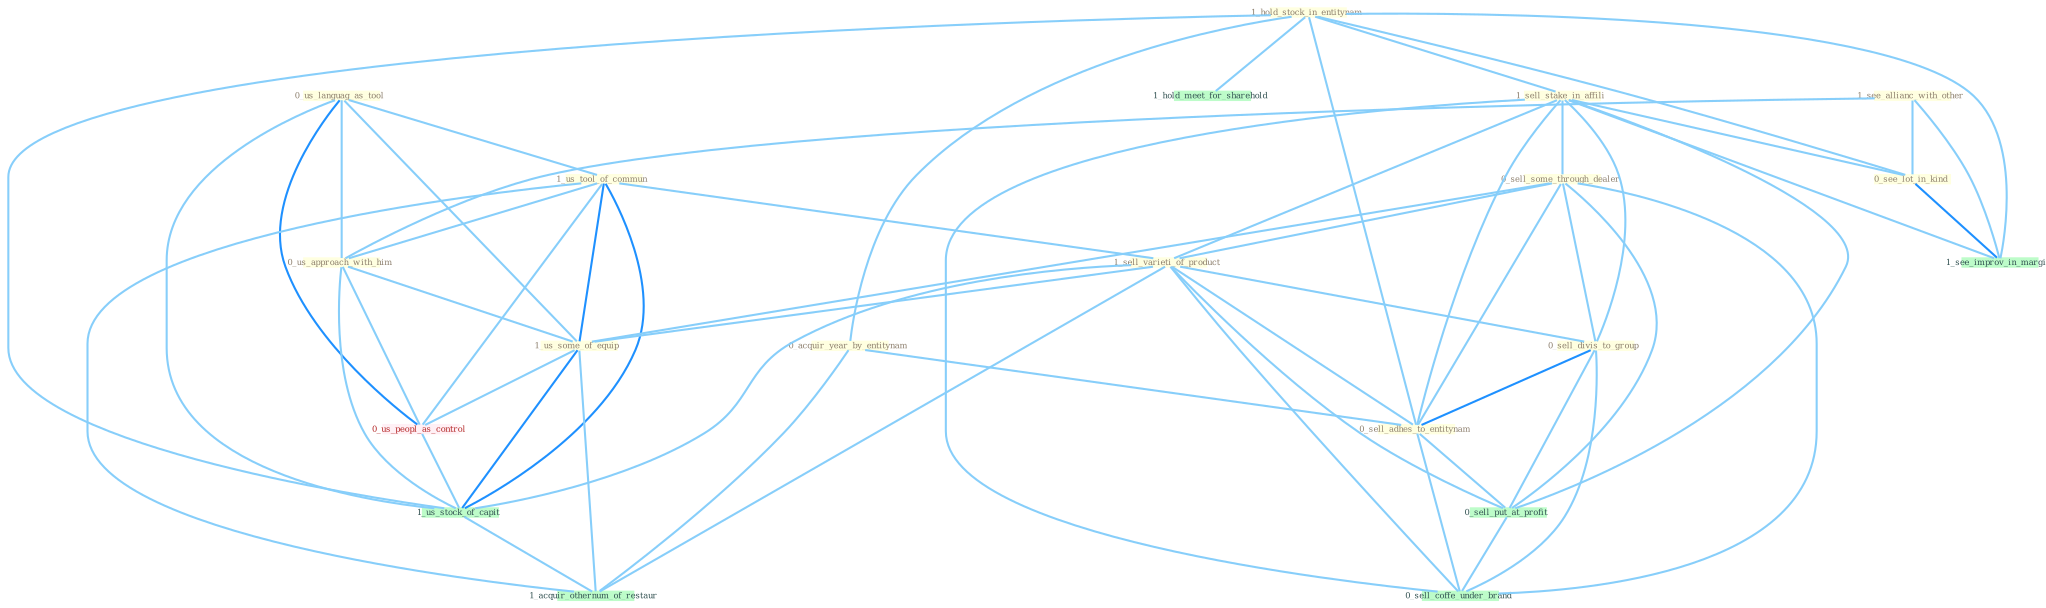 Graph G{ 
    node
    [shape=polygon,style=filled,width=.5,height=.06,color="#BDFCC9",fixedsize=true,fontsize=4,
    fontcolor="#2f4f4f"];
    {node
    [color="#ffffe0", fontcolor="#8b7d6b"] "0_us_languag_as_tool " "1_us_tool_of_commun " "1_hold_stock_in_entitynam " "1_sell_stake_in_affili " "0_sell_some_through_dealer " "1_sell_varieti_of_product " "0_sell_divis_to_group " "0_acquir_year_by_entitynam " "0_sell_adhes_to_entitynam " "1_see_allianc_with_other " "0_see_lot_in_kind " "0_us_approach_with_him " "1_us_some_of_equip "}
{node [color="#fff0f5", fontcolor="#b22222"] "0_us_peopl_as_control "}
edge [color="#B0E2FF"];

	"0_us_languag_as_tool " -- "1_us_tool_of_commun " [w="1", color="#87cefa" ];
	"0_us_languag_as_tool " -- "0_us_approach_with_him " [w="1", color="#87cefa" ];
	"0_us_languag_as_tool " -- "1_us_some_of_equip " [w="1", color="#87cefa" ];
	"0_us_languag_as_tool " -- "0_us_peopl_as_control " [w="2", color="#1e90ff" , len=0.8];
	"0_us_languag_as_tool " -- "1_us_stock_of_capit " [w="1", color="#87cefa" ];
	"1_us_tool_of_commun " -- "1_sell_varieti_of_product " [w="1", color="#87cefa" ];
	"1_us_tool_of_commun " -- "0_us_approach_with_him " [w="1", color="#87cefa" ];
	"1_us_tool_of_commun " -- "1_us_some_of_equip " [w="2", color="#1e90ff" , len=0.8];
	"1_us_tool_of_commun " -- "0_us_peopl_as_control " [w="1", color="#87cefa" ];
	"1_us_tool_of_commun " -- "1_us_stock_of_capit " [w="2", color="#1e90ff" , len=0.8];
	"1_us_tool_of_commun " -- "1_acquir_othernum_of_restaur " [w="1", color="#87cefa" ];
	"1_hold_stock_in_entitynam " -- "1_sell_stake_in_affili " [w="1", color="#87cefa" ];
	"1_hold_stock_in_entitynam " -- "0_acquir_year_by_entitynam " [w="1", color="#87cefa" ];
	"1_hold_stock_in_entitynam " -- "0_sell_adhes_to_entitynam " [w="1", color="#87cefa" ];
	"1_hold_stock_in_entitynam " -- "0_see_lot_in_kind " [w="1", color="#87cefa" ];
	"1_hold_stock_in_entitynam " -- "1_us_stock_of_capit " [w="1", color="#87cefa" ];
	"1_hold_stock_in_entitynam " -- "1_see_improv_in_margin " [w="1", color="#87cefa" ];
	"1_hold_stock_in_entitynam " -- "1_hold_meet_for_sharehold " [w="1", color="#87cefa" ];
	"1_sell_stake_in_affili " -- "0_sell_some_through_dealer " [w="1", color="#87cefa" ];
	"1_sell_stake_in_affili " -- "1_sell_varieti_of_product " [w="1", color="#87cefa" ];
	"1_sell_stake_in_affili " -- "0_sell_divis_to_group " [w="1", color="#87cefa" ];
	"1_sell_stake_in_affili " -- "0_sell_adhes_to_entitynam " [w="1", color="#87cefa" ];
	"1_sell_stake_in_affili " -- "0_see_lot_in_kind " [w="1", color="#87cefa" ];
	"1_sell_stake_in_affili " -- "0_sell_put_at_profit " [w="1", color="#87cefa" ];
	"1_sell_stake_in_affili " -- "1_see_improv_in_margin " [w="1", color="#87cefa" ];
	"1_sell_stake_in_affili " -- "0_sell_coffe_under_brand " [w="1", color="#87cefa" ];
	"0_sell_some_through_dealer " -- "1_sell_varieti_of_product " [w="1", color="#87cefa" ];
	"0_sell_some_through_dealer " -- "0_sell_divis_to_group " [w="1", color="#87cefa" ];
	"0_sell_some_through_dealer " -- "0_sell_adhes_to_entitynam " [w="1", color="#87cefa" ];
	"0_sell_some_through_dealer " -- "1_us_some_of_equip " [w="1", color="#87cefa" ];
	"0_sell_some_through_dealer " -- "0_sell_put_at_profit " [w="1", color="#87cefa" ];
	"0_sell_some_through_dealer " -- "0_sell_coffe_under_brand " [w="1", color="#87cefa" ];
	"1_sell_varieti_of_product " -- "0_sell_divis_to_group " [w="1", color="#87cefa" ];
	"1_sell_varieti_of_product " -- "0_sell_adhes_to_entitynam " [w="1", color="#87cefa" ];
	"1_sell_varieti_of_product " -- "1_us_some_of_equip " [w="1", color="#87cefa" ];
	"1_sell_varieti_of_product " -- "0_sell_put_at_profit " [w="1", color="#87cefa" ];
	"1_sell_varieti_of_product " -- "1_us_stock_of_capit " [w="1", color="#87cefa" ];
	"1_sell_varieti_of_product " -- "0_sell_coffe_under_brand " [w="1", color="#87cefa" ];
	"1_sell_varieti_of_product " -- "1_acquir_othernum_of_restaur " [w="1", color="#87cefa" ];
	"0_sell_divis_to_group " -- "0_sell_adhes_to_entitynam " [w="2", color="#1e90ff" , len=0.8];
	"0_sell_divis_to_group " -- "0_sell_put_at_profit " [w="1", color="#87cefa" ];
	"0_sell_divis_to_group " -- "0_sell_coffe_under_brand " [w="1", color="#87cefa" ];
	"0_acquir_year_by_entitynam " -- "0_sell_adhes_to_entitynam " [w="1", color="#87cefa" ];
	"0_acquir_year_by_entitynam " -- "1_acquir_othernum_of_restaur " [w="1", color="#87cefa" ];
	"0_sell_adhes_to_entitynam " -- "0_sell_put_at_profit " [w="1", color="#87cefa" ];
	"0_sell_adhes_to_entitynam " -- "0_sell_coffe_under_brand " [w="1", color="#87cefa" ];
	"1_see_allianc_with_other " -- "0_see_lot_in_kind " [w="1", color="#87cefa" ];
	"1_see_allianc_with_other " -- "0_us_approach_with_him " [w="1", color="#87cefa" ];
	"1_see_allianc_with_other " -- "1_see_improv_in_margin " [w="1", color="#87cefa" ];
	"0_see_lot_in_kind " -- "1_see_improv_in_margin " [w="2", color="#1e90ff" , len=0.8];
	"0_us_approach_with_him " -- "1_us_some_of_equip " [w="1", color="#87cefa" ];
	"0_us_approach_with_him " -- "0_us_peopl_as_control " [w="1", color="#87cefa" ];
	"0_us_approach_with_him " -- "1_us_stock_of_capit " [w="1", color="#87cefa" ];
	"1_us_some_of_equip " -- "0_us_peopl_as_control " [w="1", color="#87cefa" ];
	"1_us_some_of_equip " -- "1_us_stock_of_capit " [w="2", color="#1e90ff" , len=0.8];
	"1_us_some_of_equip " -- "1_acquir_othernum_of_restaur " [w="1", color="#87cefa" ];
	"0_us_peopl_as_control " -- "1_us_stock_of_capit " [w="1", color="#87cefa" ];
	"0_sell_put_at_profit " -- "0_sell_coffe_under_brand " [w="1", color="#87cefa" ];
	"1_us_stock_of_capit " -- "1_acquir_othernum_of_restaur " [w="1", color="#87cefa" ];
}